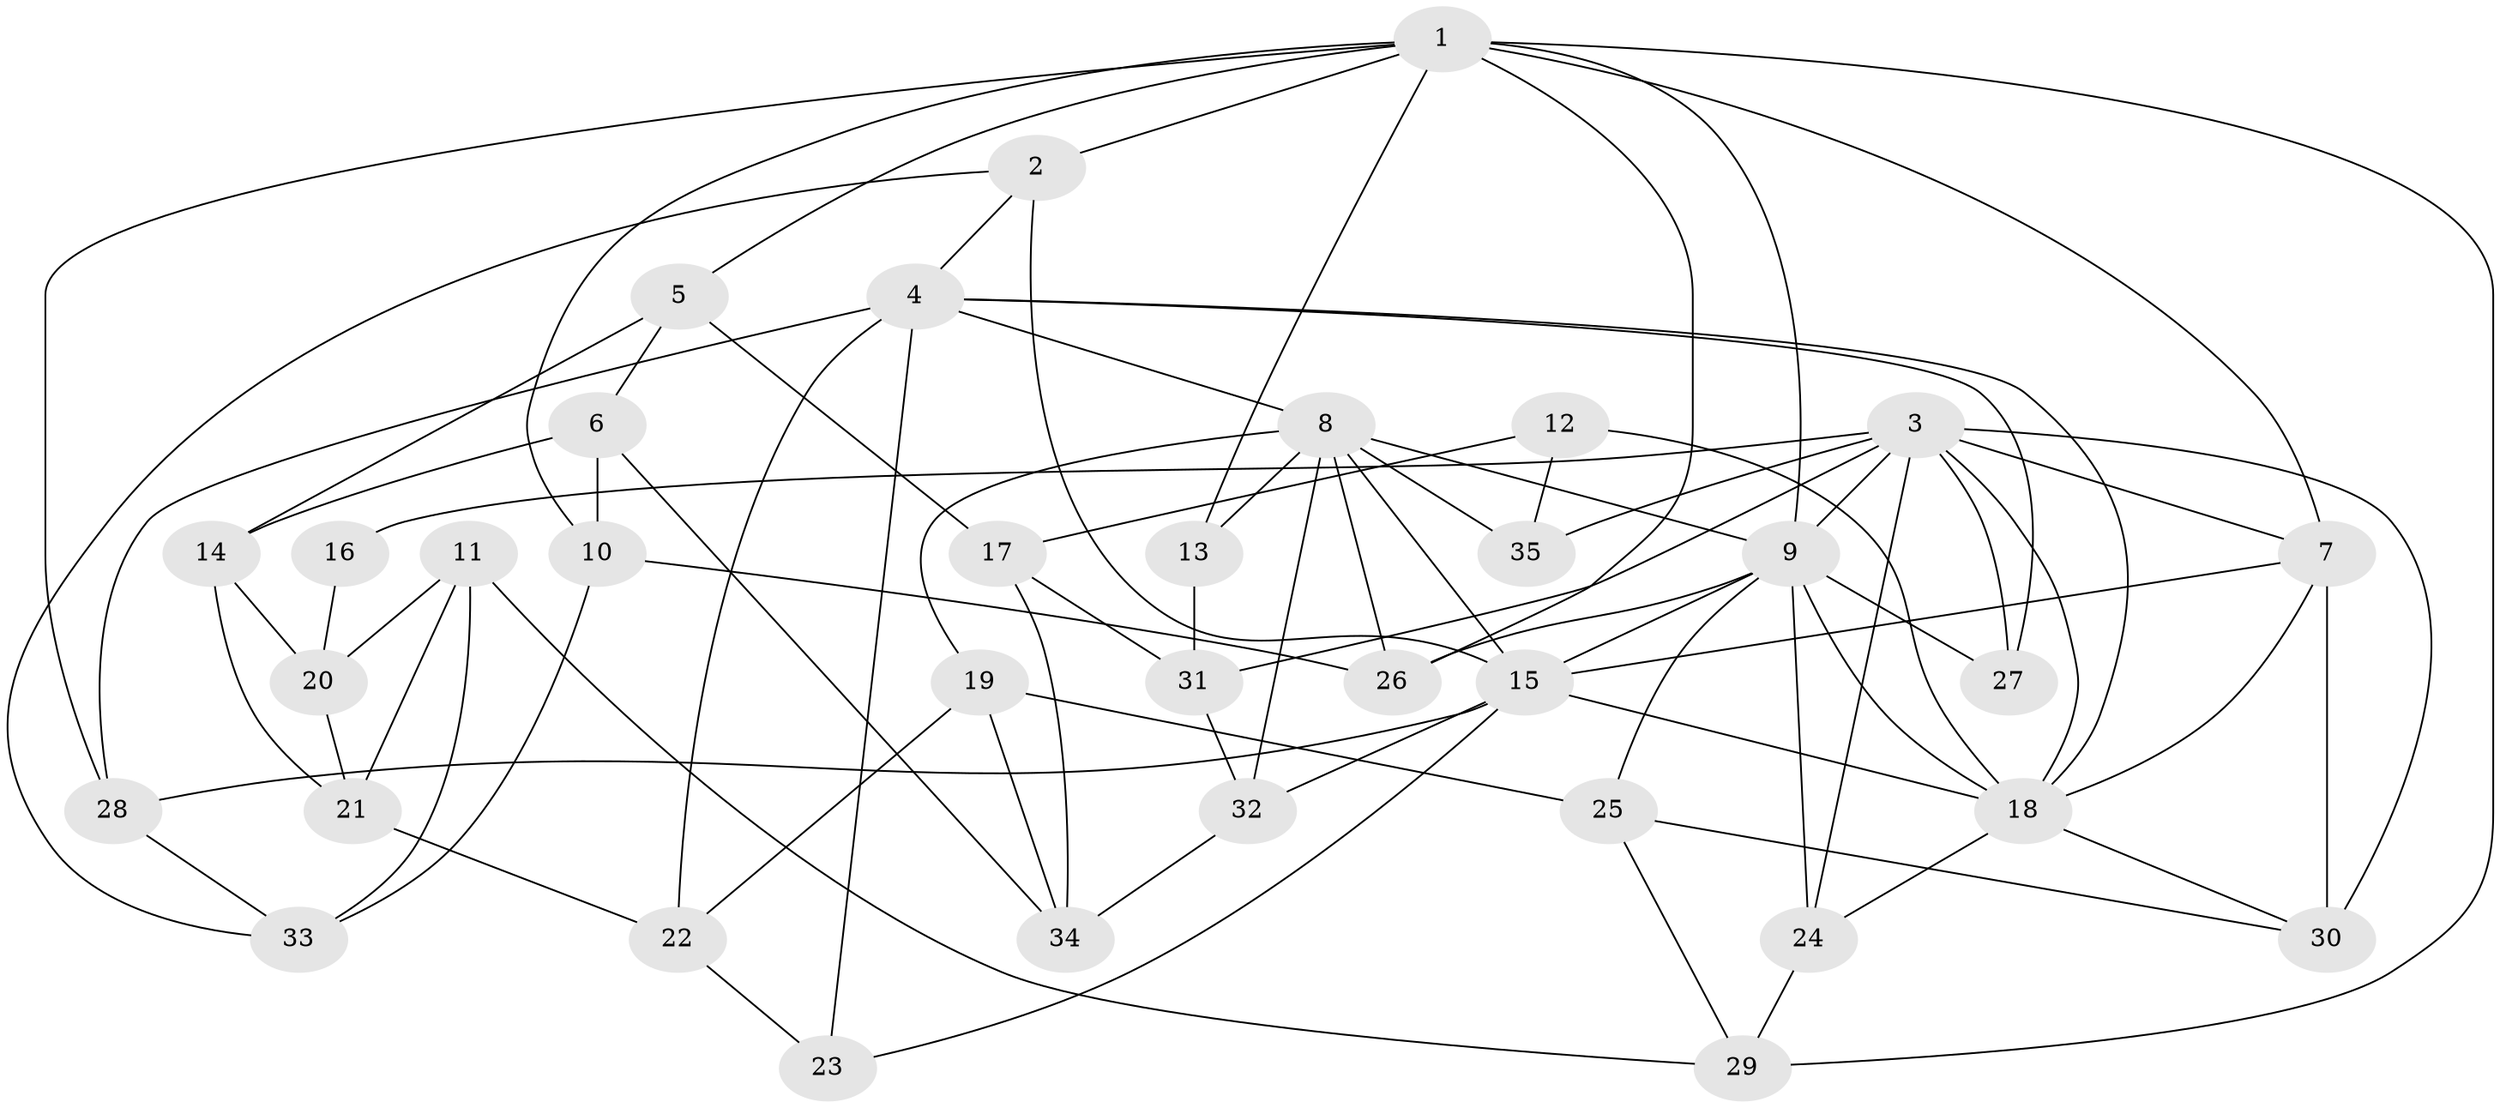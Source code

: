 // original degree distribution, {4: 1.0}
// Generated by graph-tools (version 1.1) at 2025/53/03/04/25 22:53:49]
// undirected, 35 vertices, 82 edges
graph export_dot {
  node [color=gray90,style=filled];
  1;
  2;
  3;
  4;
  5;
  6;
  7;
  8;
  9;
  10;
  11;
  12;
  13;
  14;
  15;
  16;
  17;
  18;
  19;
  20;
  21;
  22;
  23;
  24;
  25;
  26;
  27;
  28;
  29;
  30;
  31;
  32;
  33;
  34;
  35;
  1 -- 2 [weight=1.0];
  1 -- 5 [weight=1.0];
  1 -- 7 [weight=3.0];
  1 -- 9 [weight=1.0];
  1 -- 10 [weight=1.0];
  1 -- 13 [weight=1.0];
  1 -- 26 [weight=1.0];
  1 -- 28 [weight=2.0];
  1 -- 29 [weight=1.0];
  2 -- 4 [weight=1.0];
  2 -- 15 [weight=1.0];
  2 -- 33 [weight=1.0];
  3 -- 7 [weight=2.0];
  3 -- 9 [weight=1.0];
  3 -- 16 [weight=3.0];
  3 -- 18 [weight=1.0];
  3 -- 24 [weight=1.0];
  3 -- 27 [weight=1.0];
  3 -- 30 [weight=1.0];
  3 -- 31 [weight=1.0];
  3 -- 35 [weight=1.0];
  4 -- 8 [weight=1.0];
  4 -- 18 [weight=1.0];
  4 -- 22 [weight=1.0];
  4 -- 23 [weight=2.0];
  4 -- 27 [weight=2.0];
  4 -- 28 [weight=2.0];
  5 -- 6 [weight=1.0];
  5 -- 14 [weight=1.0];
  5 -- 17 [weight=1.0];
  6 -- 10 [weight=1.0];
  6 -- 14 [weight=1.0];
  6 -- 34 [weight=1.0];
  7 -- 15 [weight=1.0];
  7 -- 18 [weight=3.0];
  7 -- 30 [weight=3.0];
  8 -- 9 [weight=1.0];
  8 -- 13 [weight=2.0];
  8 -- 15 [weight=1.0];
  8 -- 19 [weight=1.0];
  8 -- 26 [weight=1.0];
  8 -- 32 [weight=1.0];
  8 -- 35 [weight=2.0];
  9 -- 15 [weight=2.0];
  9 -- 18 [weight=1.0];
  9 -- 24 [weight=1.0];
  9 -- 25 [weight=1.0];
  9 -- 26 [weight=1.0];
  9 -- 27 [weight=1.0];
  10 -- 26 [weight=1.0];
  10 -- 33 [weight=1.0];
  11 -- 20 [weight=1.0];
  11 -- 21 [weight=1.0];
  11 -- 29 [weight=1.0];
  11 -- 33 [weight=1.0];
  12 -- 17 [weight=1.0];
  12 -- 18 [weight=2.0];
  12 -- 35 [weight=1.0];
  13 -- 31 [weight=1.0];
  14 -- 20 [weight=1.0];
  14 -- 21 [weight=1.0];
  15 -- 18 [weight=2.0];
  15 -- 23 [weight=1.0];
  15 -- 28 [weight=1.0];
  15 -- 32 [weight=1.0];
  16 -- 20 [weight=1.0];
  17 -- 31 [weight=1.0];
  17 -- 34 [weight=1.0];
  18 -- 24 [weight=1.0];
  18 -- 30 [weight=1.0];
  19 -- 22 [weight=1.0];
  19 -- 25 [weight=1.0];
  19 -- 34 [weight=1.0];
  20 -- 21 [weight=1.0];
  21 -- 22 [weight=1.0];
  22 -- 23 [weight=1.0];
  24 -- 29 [weight=1.0];
  25 -- 29 [weight=1.0];
  25 -- 30 [weight=1.0];
  28 -- 33 [weight=1.0];
  31 -- 32 [weight=1.0];
  32 -- 34 [weight=1.0];
}
